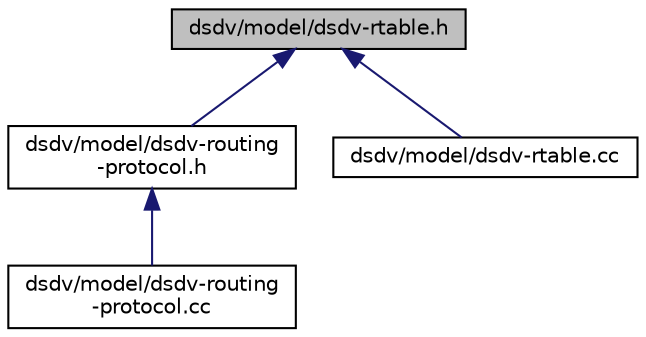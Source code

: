digraph "dsdv/model/dsdv-rtable.h"
{
  edge [fontname="Helvetica",fontsize="10",labelfontname="Helvetica",labelfontsize="10"];
  node [fontname="Helvetica",fontsize="10",shape=record];
  Node1 [label="dsdv/model/dsdv-rtable.h",height=0.2,width=0.4,color="black", fillcolor="grey75", style="filled", fontcolor="black"];
  Node1 -> Node2 [dir="back",color="midnightblue",fontsize="10",style="solid"];
  Node2 [label="dsdv/model/dsdv-routing\l-protocol.h",height=0.2,width=0.4,color="black", fillcolor="white", style="filled",URL="$d3/d78/dsdv-routing-protocol_8h.html"];
  Node2 -> Node3 [dir="back",color="midnightblue",fontsize="10",style="solid"];
  Node3 [label="dsdv/model/dsdv-routing\l-protocol.cc",height=0.2,width=0.4,color="black", fillcolor="white", style="filled",URL="$d1/d92/dsdv-routing-protocol_8cc.html"];
  Node1 -> Node4 [dir="back",color="midnightblue",fontsize="10",style="solid"];
  Node4 [label="dsdv/model/dsdv-rtable.cc",height=0.2,width=0.4,color="black", fillcolor="white", style="filled",URL="$dc/d95/dsdv-rtable_8cc.html"];
}
